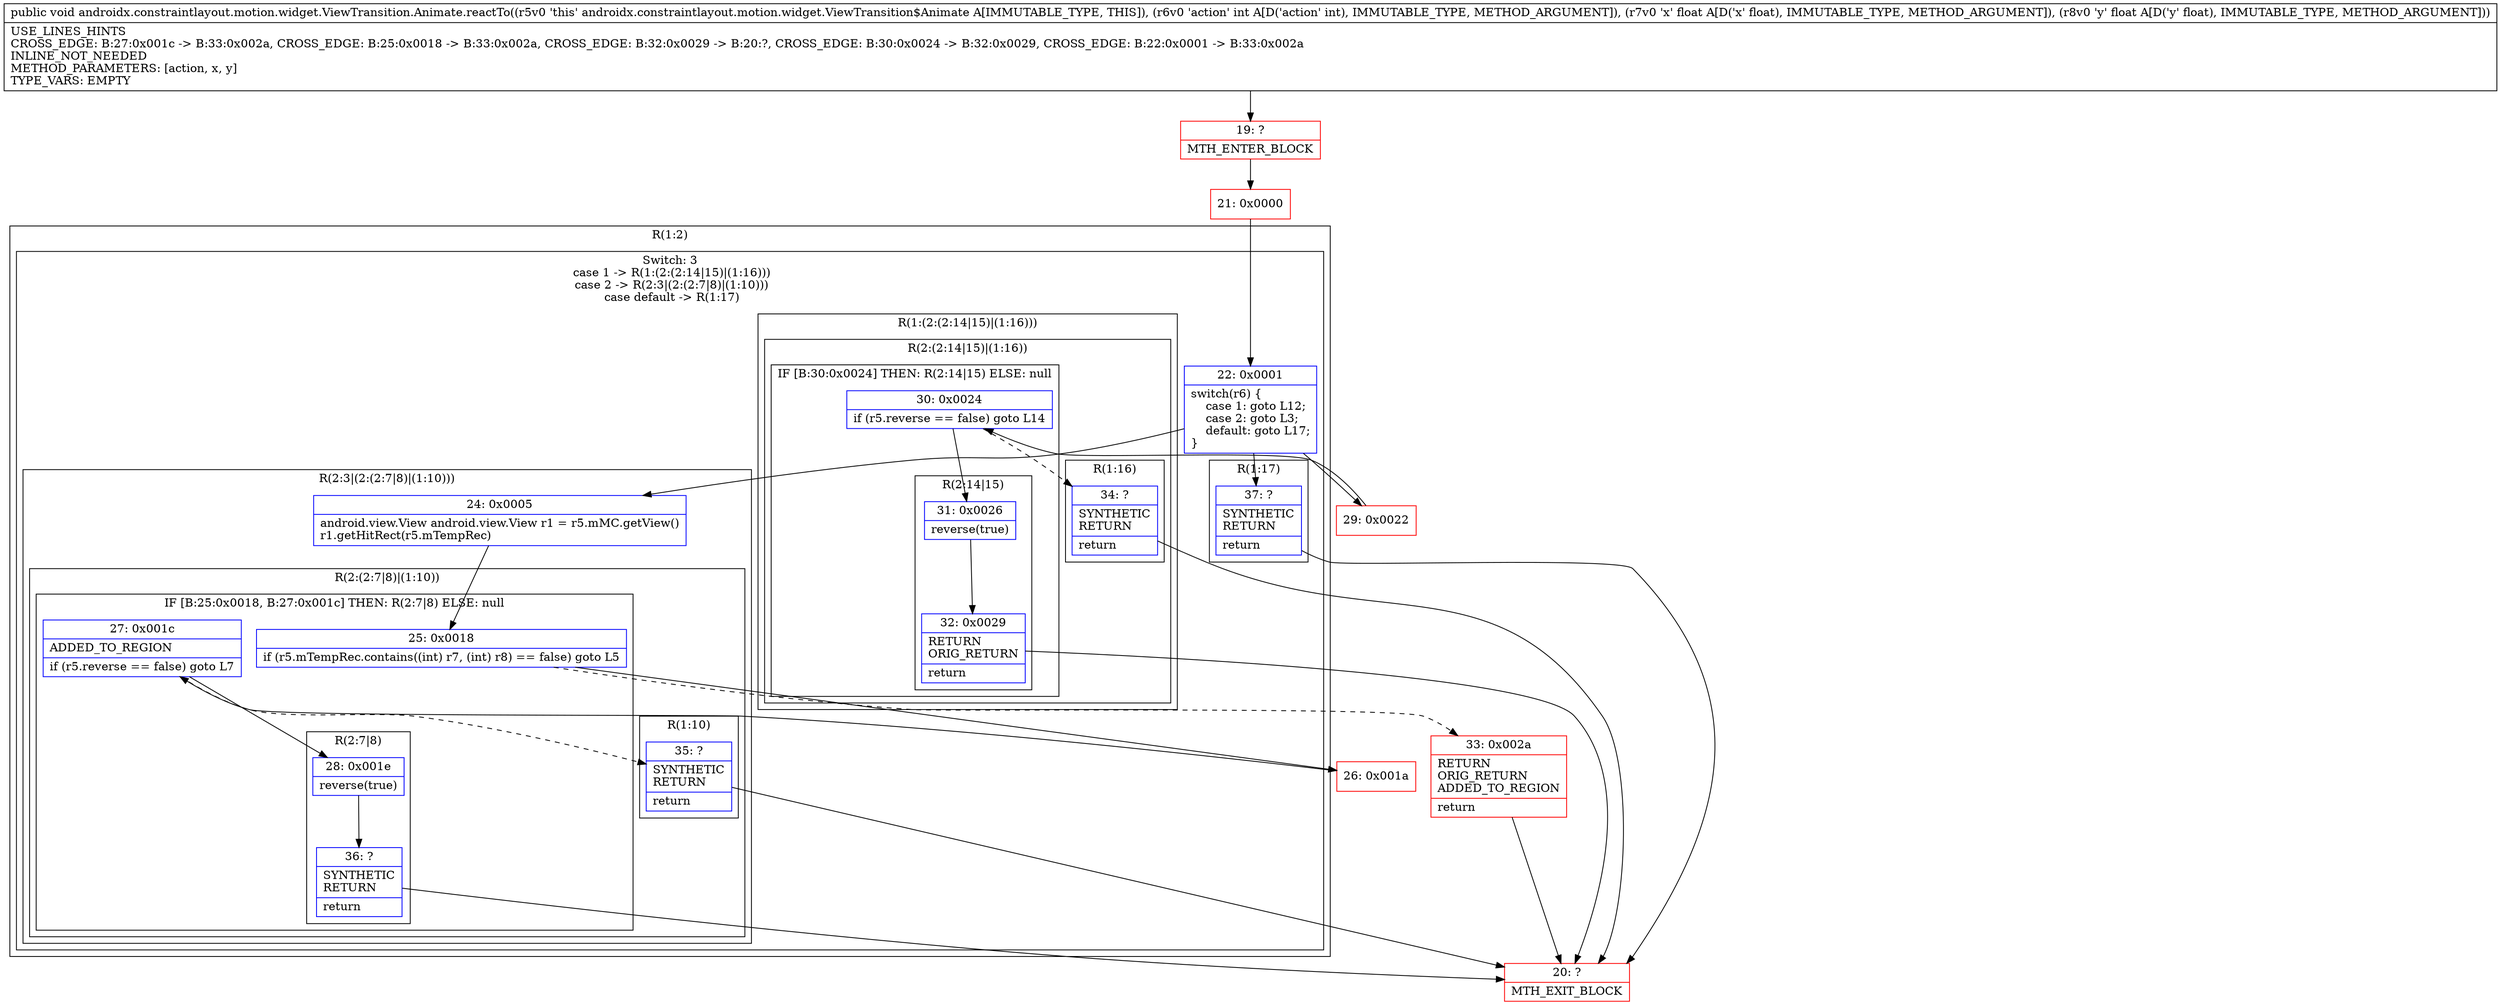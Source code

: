 digraph "CFG forandroidx.constraintlayout.motion.widget.ViewTransition.Animate.reactTo(IFF)V" {
subgraph cluster_Region_1047697882 {
label = "R(1:2)";
node [shape=record,color=blue];
subgraph cluster_SwitchRegion_1404079443 {
label = "Switch: 3
 case 1 -> R(1:(2:(2:14|15)|(1:16)))
 case 2 -> R(2:3|(2:(2:7|8)|(1:10)))
 case default -> R(1:17)";
node [shape=record,color=blue];
Node_22 [shape=record,label="{22\:\ 0x0001|switch(r6) \{\l    case 1: goto L12;\l    case 2: goto L3;\l    default: goto L17;\l\}\l}"];
subgraph cluster_Region_1824582687 {
label = "R(1:(2:(2:14|15)|(1:16)))";
node [shape=record,color=blue];
subgraph cluster_Region_1545615308 {
label = "R(2:(2:14|15)|(1:16))";
node [shape=record,color=blue];
subgraph cluster_IfRegion_1983302107 {
label = "IF [B:30:0x0024] THEN: R(2:14|15) ELSE: null";
node [shape=record,color=blue];
Node_30 [shape=record,label="{30\:\ 0x0024|if (r5.reverse == false) goto L14\l}"];
subgraph cluster_Region_557520987 {
label = "R(2:14|15)";
node [shape=record,color=blue];
Node_31 [shape=record,label="{31\:\ 0x0026|reverse(true)\l}"];
Node_32 [shape=record,label="{32\:\ 0x0029|RETURN\lORIG_RETURN\l|return\l}"];
}
}
subgraph cluster_Region_1257285751 {
label = "R(1:16)";
node [shape=record,color=blue];
Node_34 [shape=record,label="{34\:\ ?|SYNTHETIC\lRETURN\l|return\l}"];
}
}
}
subgraph cluster_Region_1624367365 {
label = "R(2:3|(2:(2:7|8)|(1:10)))";
node [shape=record,color=blue];
Node_24 [shape=record,label="{24\:\ 0x0005|android.view.View android.view.View r1 = r5.mMC.getView()\lr1.getHitRect(r5.mTempRec)\l}"];
subgraph cluster_Region_389245106 {
label = "R(2:(2:7|8)|(1:10))";
node [shape=record,color=blue];
subgraph cluster_IfRegion_1460339614 {
label = "IF [B:25:0x0018, B:27:0x001c] THEN: R(2:7|8) ELSE: null";
node [shape=record,color=blue];
Node_25 [shape=record,label="{25\:\ 0x0018|if (r5.mTempRec.contains((int) r7, (int) r8) == false) goto L5\l}"];
Node_27 [shape=record,label="{27\:\ 0x001c|ADDED_TO_REGION\l|if (r5.reverse == false) goto L7\l}"];
subgraph cluster_Region_772485348 {
label = "R(2:7|8)";
node [shape=record,color=blue];
Node_28 [shape=record,label="{28\:\ 0x001e|reverse(true)\l}"];
Node_36 [shape=record,label="{36\:\ ?|SYNTHETIC\lRETURN\l|return\l}"];
}
}
subgraph cluster_Region_1635223106 {
label = "R(1:10)";
node [shape=record,color=blue];
Node_35 [shape=record,label="{35\:\ ?|SYNTHETIC\lRETURN\l|return\l}"];
}
}
}
subgraph cluster_Region_1837958182 {
label = "R(1:17)";
node [shape=record,color=blue];
Node_37 [shape=record,label="{37\:\ ?|SYNTHETIC\lRETURN\l|return\l}"];
}
}
}
Node_19 [shape=record,color=red,label="{19\:\ ?|MTH_ENTER_BLOCK\l}"];
Node_21 [shape=record,color=red,label="{21\:\ 0x0000}"];
Node_26 [shape=record,color=red,label="{26\:\ 0x001a}"];
Node_20 [shape=record,color=red,label="{20\:\ ?|MTH_EXIT_BLOCK\l}"];
Node_33 [shape=record,color=red,label="{33\:\ 0x002a|RETURN\lORIG_RETURN\lADDED_TO_REGION\l|return\l}"];
Node_29 [shape=record,color=red,label="{29\:\ 0x0022}"];
MethodNode[shape=record,label="{public void androidx.constraintlayout.motion.widget.ViewTransition.Animate.reactTo((r5v0 'this' androidx.constraintlayout.motion.widget.ViewTransition$Animate A[IMMUTABLE_TYPE, THIS]), (r6v0 'action' int A[D('action' int), IMMUTABLE_TYPE, METHOD_ARGUMENT]), (r7v0 'x' float A[D('x' float), IMMUTABLE_TYPE, METHOD_ARGUMENT]), (r8v0 'y' float A[D('y' float), IMMUTABLE_TYPE, METHOD_ARGUMENT]))  | USE_LINES_HINTS\lCROSS_EDGE: B:27:0x001c \-\> B:33:0x002a, CROSS_EDGE: B:25:0x0018 \-\> B:33:0x002a, CROSS_EDGE: B:32:0x0029 \-\> B:20:?, CROSS_EDGE: B:30:0x0024 \-\> B:32:0x0029, CROSS_EDGE: B:22:0x0001 \-\> B:33:0x002a\lINLINE_NOT_NEEDED\lMETHOD_PARAMETERS: [action, x, y]\lTYPE_VARS: EMPTY\l}"];
MethodNode -> Node_19;Node_22 -> Node_24;
Node_22 -> Node_29;
Node_22 -> Node_37;
Node_30 -> Node_31;
Node_30 -> Node_34[style=dashed];
Node_31 -> Node_32;
Node_32 -> Node_20;
Node_34 -> Node_20;
Node_24 -> Node_25;
Node_25 -> Node_26;
Node_25 -> Node_33[style=dashed];
Node_27 -> Node_28;
Node_27 -> Node_35[style=dashed];
Node_28 -> Node_36;
Node_36 -> Node_20;
Node_35 -> Node_20;
Node_37 -> Node_20;
Node_19 -> Node_21;
Node_21 -> Node_22;
Node_26 -> Node_27;
Node_33 -> Node_20;
Node_29 -> Node_30;
}

